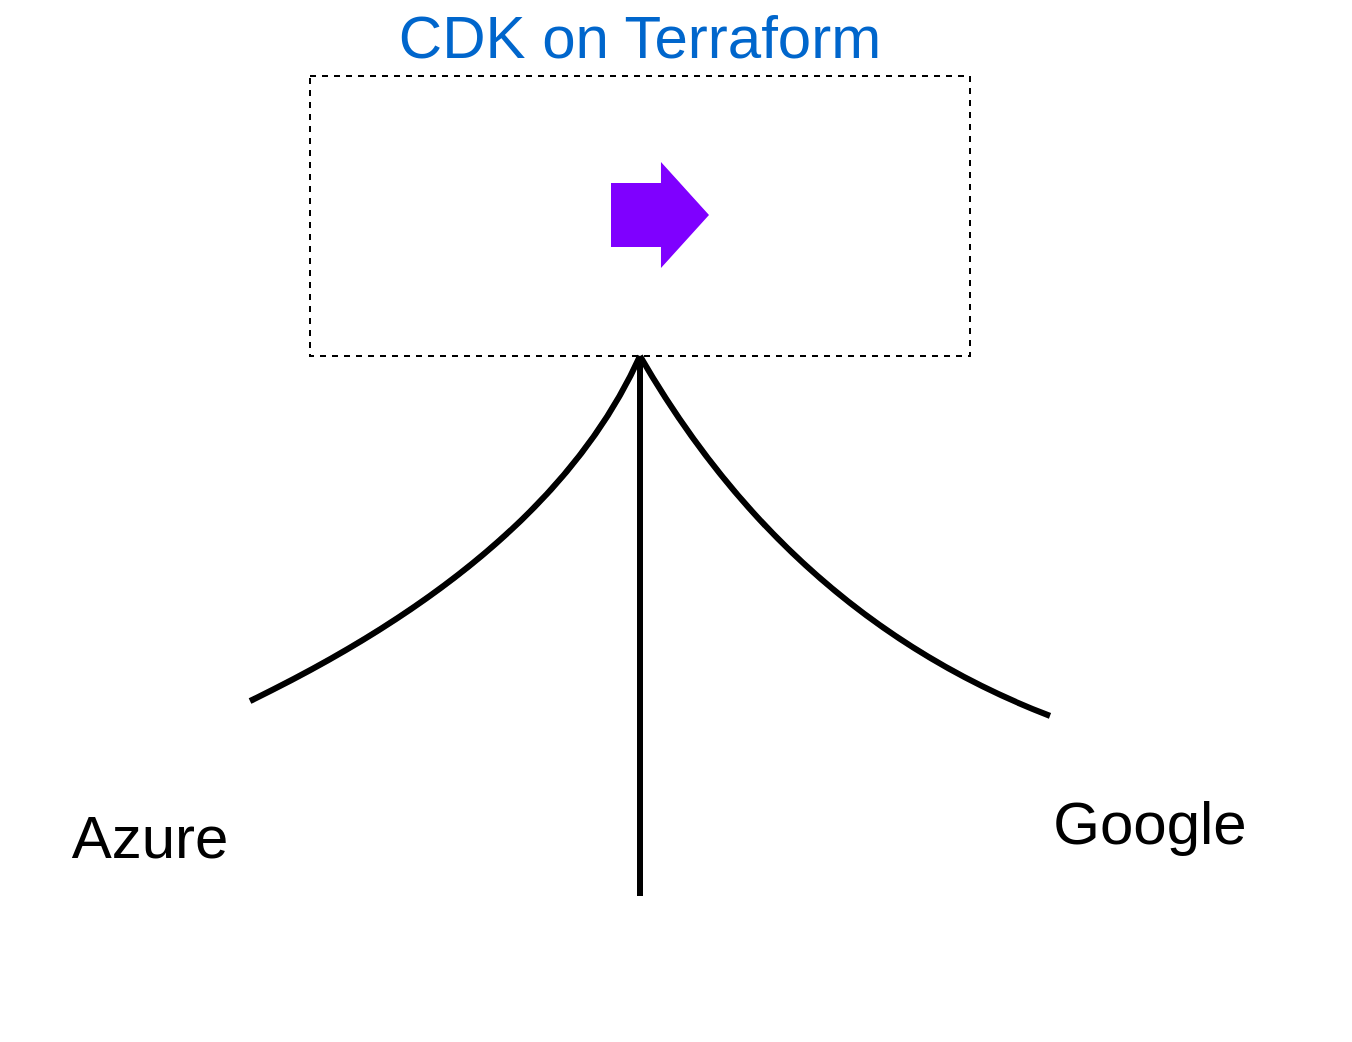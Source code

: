 <mxfile version="13.8.2" type="device" pages="3"><diagram id="IupxUCnsamA6kxNRgyZe" name="Architecture"><mxGraphModel dx="1347" dy="796" grid="1" gridSize="10" guides="1" tooltips="1" connect="1" arrows="1" fold="1" page="1" pageScale="1" pageWidth="827" pageHeight="1169" math="0" shadow="0"><root><mxCell id="YocZ7VLoRpOnlhvRcq97-0"/><mxCell id="YocZ7VLoRpOnlhvRcq97-1" parent="YocZ7VLoRpOnlhvRcq97-0"/><mxCell id="YocZ7VLoRpOnlhvRcq97-3" value="" style="shape=image;verticalLabelPosition=bottom;labelBackgroundColor=#ffffff;verticalAlign=top;aspect=fixed;imageAspect=0;image=https://raw.githubusercontent.com/aws/aws-cdk/master/logo/default-128-dark.png;" vertex="1" parent="YocZ7VLoRpOnlhvRcq97-1"><mxGeometry x="270" y="140" width="100" height="100" as="geometry"/></mxCell><mxCell id="YocZ7VLoRpOnlhvRcq97-4" value="" style="shape=image;verticalLabelPosition=bottom;labelBackgroundColor=#ffffff;verticalAlign=top;aspect=fixed;imageAspect=0;image=https://i.pinimg.com/originals/28/ec/74/28ec7440a57536eebad2931517aa1cce.png;" vertex="1" parent="YocZ7VLoRpOnlhvRcq97-1"><mxGeometry x="430" y="140" width="100" height="100" as="geometry"/></mxCell><mxCell id="YocZ7VLoRpOnlhvRcq97-5" value="" style="shape=flexArrow;endArrow=classic;html=1;fontColor=#0066CC;width=32;endSize=7.67;strokeColor=none;fillColor=#7F00FF;" edge="1" parent="YocZ7VLoRpOnlhvRcq97-1"><mxGeometry width="50" height="50" relative="1" as="geometry"><mxPoint x="380" y="189.5" as="sourcePoint"/><mxPoint x="430" y="189.5" as="targetPoint"/></mxGeometry></mxCell><mxCell id="YocZ7VLoRpOnlhvRcq97-7" value="" style="rounded=0;whiteSpace=wrap;html=1;fillColor=none;fontColor=#0066CC;dashed=1;" vertex="1" parent="YocZ7VLoRpOnlhvRcq97-1"><mxGeometry x="230" y="120" width="330" height="140" as="geometry"/></mxCell><mxCell id="YocZ7VLoRpOnlhvRcq97-8" value="CDK on Terraform" style="text;html=1;strokeColor=none;fillColor=none;align=center;verticalAlign=middle;whiteSpace=wrap;rounded=0;dashed=1;fontColor=#0066CC;strokeWidth=20;fontSize=30;" vertex="1" parent="YocZ7VLoRpOnlhvRcq97-1"><mxGeometry x="250" y="90" width="290" height="20" as="geometry"/></mxCell><mxCell id="YocZ7VLoRpOnlhvRcq97-9" value="" style="shape=image;verticalLabelPosition=bottom;labelBackgroundColor=#ffffff;verticalAlign=top;aspect=fixed;imageAspect=0;image=https://upload.wikimedia.org/wikipedia/commons/thumb/9/93/Amazon_Web_Services_Logo.svg/1280px-Amazon_Web_Services_Logo.svg.png;" vertex="1" parent="YocZ7VLoRpOnlhvRcq97-1"><mxGeometry x="345" y="542" width="100" height="59.81" as="geometry"/></mxCell><mxCell id="YocZ7VLoRpOnlhvRcq97-10" value="" style="shape=image;verticalLabelPosition=bottom;labelBackgroundColor=#ffffff;verticalAlign=top;aspect=fixed;imageAspect=0;image=https://cloud.google.com/images/social-icon-google-cloud-1200-630.png;" vertex="1" parent="YocZ7VLoRpOnlhvRcq97-1"><mxGeometry x="550" y="380" width="200" height="105" as="geometry"/></mxCell><mxCell id="YocZ7VLoRpOnlhvRcq97-12" value="" style="shape=image;verticalLabelPosition=bottom;labelBackgroundColor=#ffffff;verticalAlign=top;aspect=fixed;imageAspect=0;image=https://image.flaticon.com/icons/png/512/873/873107.png;" vertex="1" parent="YocZ7VLoRpOnlhvRcq97-1"><mxGeometry x="100" y="382.5" width="100" height="100" as="geometry"/></mxCell><mxCell id="YocZ7VLoRpOnlhvRcq97-13" value="" style="curved=1;endArrow=none;html=1;fillColor=#7F00FF;fontSize=30;fontColor=#0066CC;exitX=1;exitY=0.5;exitDx=0;exitDy=0;entryX=0.5;entryY=1;entryDx=0;entryDy=0;endFill=0;strokeWidth=3;" edge="1" parent="YocZ7VLoRpOnlhvRcq97-1" source="YocZ7VLoRpOnlhvRcq97-12" target="YocZ7VLoRpOnlhvRcq97-7"><mxGeometry width="50" height="50" relative="1" as="geometry"><mxPoint x="170" y="270" as="sourcePoint"/><mxPoint x="120" y="320" as="targetPoint"/><Array as="points"><mxPoint x="350" y="360"/></Array></mxGeometry></mxCell><mxCell id="YocZ7VLoRpOnlhvRcq97-14" value="" style="curved=1;endArrow=none;html=1;fillColor=#7F00FF;fontSize=30;fontColor=#0066CC;entryX=0.5;entryY=1;entryDx=0;entryDy=0;endFill=0;strokeWidth=3;" edge="1" parent="YocZ7VLoRpOnlhvRcq97-1" target="YocZ7VLoRpOnlhvRcq97-7"><mxGeometry width="50" height="50" relative="1" as="geometry"><mxPoint x="395" y="530" as="sourcePoint"/><mxPoint x="405" y="270" as="targetPoint"/><Array as="points"/></mxGeometry></mxCell><mxCell id="YocZ7VLoRpOnlhvRcq97-15" value="" style="curved=1;endArrow=none;html=1;fillColor=#7F00FF;fontSize=30;fontColor=#0066CC;exitX=0.25;exitY=0.571;exitDx=0;exitDy=0;entryX=0.5;entryY=1;entryDx=0;entryDy=0;endFill=0;strokeWidth=3;exitPerimeter=0;" edge="1" parent="YocZ7VLoRpOnlhvRcq97-1" source="YocZ7VLoRpOnlhvRcq97-10" target="YocZ7VLoRpOnlhvRcq97-7"><mxGeometry width="50" height="50" relative="1" as="geometry"><mxPoint x="210.0" y="442.5" as="sourcePoint"/><mxPoint x="405" y="270" as="targetPoint"/><Array as="points"><mxPoint x="470" y="390"/></Array></mxGeometry></mxCell><mxCell id="YocZ7VLoRpOnlhvRcq97-16" value="&lt;font color=&quot;#000000&quot;&gt;Azure&lt;/font&gt;" style="text;html=1;strokeColor=none;fillColor=none;align=center;verticalAlign=middle;whiteSpace=wrap;rounded=0;dashed=1;fontColor=#0066CC;strokeWidth=20;fontSize=30;" vertex="1" parent="YocZ7VLoRpOnlhvRcq97-1"><mxGeometry x="75" y="490" width="150" height="20" as="geometry"/></mxCell><mxCell id="YocZ7VLoRpOnlhvRcq97-17" value="&lt;font color=&quot;#000000&quot;&gt;Google&lt;/font&gt;" style="text;html=1;strokeColor=none;fillColor=none;align=center;verticalAlign=middle;whiteSpace=wrap;rounded=0;dashed=1;fontColor=#0066CC;strokeWidth=20;fontSize=30;" vertex="1" parent="YocZ7VLoRpOnlhvRcq97-1"><mxGeometry x="575" y="482.5" width="150" height="20" as="geometry"/></mxCell></root></mxGraphModel></diagram><diagram id="t5HqPDgvEfGtUFKD_rVN" name="AWS"><mxGraphModel dx="943" dy="557" grid="1" gridSize="10" guides="1" tooltips="1" connect="1" arrows="1" fold="1" page="1" pageScale="1" pageWidth="827" pageHeight="1169" math="0" shadow="0"><root><mxCell id="0"/><mxCell id="1" parent="0"/><mxCell id="xVOxOV_wlAbwtz-YxozQ-7" value="Availability Zone" style="fillColor=none;strokeColor=#147EBA;dashed=1;verticalAlign=top;fontStyle=0;fontColor=#147EBA;" vertex="1" parent="1"><mxGeometry x="495" y="50" width="140" height="510" as="geometry"/></mxCell><mxCell id="xVOxOV_wlAbwtz-YxozQ-8" value="Availability Zone" style="fillColor=none;strokeColor=#147EBA;dashed=1;verticalAlign=top;fontStyle=0;fontColor=#147EBA;" vertex="1" parent="1"><mxGeometry x="347" y="50" width="140" height="510" as="geometry"/></mxCell><mxCell id="xVOxOV_wlAbwtz-YxozQ-5" value="Availability Zone" style="fillColor=none;strokeColor=#147EBA;dashed=1;verticalAlign=top;fontStyle=0;fontColor=#147EBA;" vertex="1" parent="1"><mxGeometry x="198.5" y="50" width="140" height="510" as="geometry"/></mxCell><mxCell id="T0qKBJCvqPD9Z8WMDNzO-2" value="AWS Cloud" style="points=[[0,0],[0.25,0],[0.5,0],[0.75,0],[1,0],[1,0.25],[1,0.5],[1,0.75],[1,1],[0.75,1],[0.5,1],[0.25,1],[0,1],[0,0.75],[0,0.5],[0,0.25]];outlineConnect=0;gradientColor=none;html=1;whiteSpace=wrap;fontSize=12;fontStyle=0;shape=mxgraph.aws4.group;grIcon=mxgraph.aws4.group_aws_cloud_alt;strokeColor=#232F3E;fillColor=none;verticalAlign=top;align=left;spacingLeft=30;fontColor=#232F3E;dashed=0;" parent="1" vertex="1"><mxGeometry x="150" y="70" width="540" height="480" as="geometry"/></mxCell><mxCell id="T0qKBJCvqPD9Z8WMDNzO-3" value="VPC" style="points=[[0,0],[0.25,0],[0.5,0],[0.75,0],[1,0],[1,0.25],[1,0.5],[1,0.75],[1,1],[0.75,1],[0.5,1],[0.25,1],[0,1],[0,0.75],[0,0.5],[0,0.25]];outlineConnect=0;gradientColor=none;html=1;whiteSpace=wrap;fontSize=12;fontStyle=0;shape=mxgraph.aws4.group;grIcon=mxgraph.aws4.group_vpc;strokeColor=#248814;fillColor=none;verticalAlign=top;align=left;spacingLeft=30;fontColor=#AAB7B8;dashed=0;" parent="1" vertex="1"><mxGeometry x="180" y="105" width="480" height="425" as="geometry"/></mxCell><mxCell id="T0qKBJCvqPD9Z8WMDNzO-7" value="Infra subnet" style="points=[[0,0],[0.25,0],[0.5,0],[0.75,0],[1,0],[1,0.25],[1,0.5],[1,0.75],[1,1],[0.75,1],[0.5,1],[0.25,1],[0,1],[0,0.75],[0,0.5],[0,0.25]];outlineConnect=0;gradientColor=none;html=1;whiteSpace=wrap;fontSize=12;fontStyle=0;shape=mxgraph.aws4.group;grIcon=mxgraph.aws4.group_security_group;grStroke=0;strokeColor=#147EBA;fillColor=#E6F2F8;verticalAlign=top;align=left;spacingLeft=30;fontColor=#147EBA;dashed=0;" parent="1" vertex="1"><mxGeometry x="195" y="260" width="445" height="120" as="geometry"/></mxCell><mxCell id="T0qKBJCvqPD9Z8WMDNzO-4" value="Public subnet (DMZ)" style="points=[[0,0],[0.25,0],[0.5,0],[0.75,0],[1,0],[1,0.25],[1,0.5],[1,0.75],[1,1],[0.75,1],[0.5,1],[0.25,1],[0,1],[0,0.75],[0,0.5],[0,0.25]];outlineConnect=0;gradientColor=none;html=1;whiteSpace=wrap;fontSize=12;fontStyle=0;shape=mxgraph.aws4.group;grIcon=mxgraph.aws4.group_security_group;grStroke=0;strokeColor=#248814;fillColor=#E9F3E6;verticalAlign=top;align=left;spacingLeft=30;fontColor=#248814;dashed=0;" parent="1" vertex="1"><mxGeometry x="195" y="140" width="445" height="110" as="geometry"/></mxCell><mxCell id="T0qKBJCvqPD9Z8WMDNzO-8" value="Private subnet" style="points=[[0,0],[0.25,0],[0.5,0],[0.75,0],[1,0],[1,0.25],[1,0.5],[1,0.75],[1,1],[0.75,1],[0.5,1],[0.25,1],[0,1],[0,0.75],[0,0.5],[0,0.25]];outlineConnect=0;gradientColor=none;html=1;whiteSpace=wrap;fontSize=12;fontStyle=0;shape=mxgraph.aws4.group;grIcon=mxgraph.aws4.group_security_group;grStroke=0;strokeColor=#147EBA;fillColor=#E6F2F8;verticalAlign=top;align=left;spacingLeft=30;fontColor=#147EBA;dashed=0;" parent="1" vertex="1"><mxGeometry x="195.5" y="390" width="445" height="120" as="geometry"/></mxCell><mxCell id="T0qKBJCvqPD9Z8WMDNzO-11" value="NAT&lt;br&gt;Gateway" style="outlineConnect=0;dashed=0;verticalLabelPosition=bottom;verticalAlign=top;align=center;html=1;shape=mxgraph.aws3.vpc_nat_gateway;fillColor=#F58536;gradientColor=none;" parent="1" vertex="1"><mxGeometry x="394" y="170" width="40" height="40" as="geometry"/></mxCell><mxCell id="T0qKBJCvqPD9Z8WMDNzO-12" value="IGW" style="outlineConnect=0;dashed=0;verticalLabelPosition=bottom;verticalAlign=top;align=center;html=1;shape=mxgraph.aws3.internet_gateway;fillColor=#F58534;gradientColor=none;" parent="1" vertex="1"><mxGeometry x="394" y="50" width="40" height="40" as="geometry"/></mxCell><mxCell id="-AM_OQQD7YYHJf-xWPMp-3" value="Internal&lt;br&gt;ELB" style="outlineConnect=0;dashed=0;verticalLabelPosition=bottom;verticalAlign=top;align=center;html=1;shape=mxgraph.aws3.elastic_load_balancing;fillColor=#F58536;gradientColor=none;" parent="1" vertex="1"><mxGeometry x="270" y="290" width="40" height="40" as="geometry"/></mxCell><mxCell id="-AM_OQQD7YYHJf-xWPMp-4" value="EKS" style="outlineConnect=0;fontColor=#232F3E;gradientColor=#F78E04;gradientDirection=north;fillColor=#D05C17;strokeColor=#ffffff;dashed=0;verticalLabelPosition=bottom;verticalAlign=top;align=center;html=1;fontSize=12;fontStyle=0;aspect=fixed;shape=mxgraph.aws4.resourceIcon;resIcon=mxgraph.aws4.eks;" parent="1" vertex="1"><mxGeometry x="270" y="430" width="40" height="40" as="geometry"/></mxCell><mxCell id="-AM_OQQD7YYHJf-xWPMp-1" value="External&lt;br&gt;ELB" style="outlineConnect=0;dashed=0;verticalLabelPosition=bottom;verticalAlign=top;align=center;html=1;shape=mxgraph.aws3.elastic_load_balancing;fillColor=#F58536;gradientColor=none;" parent="1" vertex="1"><mxGeometry x="270" y="170" width="40" height="40" as="geometry"/></mxCell></root></mxGraphModel></diagram><diagram id="HlQONnzXzySJGUIqvy8g" name="Azure"><mxGraphModel dx="943" dy="557" grid="1" gridSize="10" guides="1" tooltips="1" connect="1" arrows="1" fold="1" page="1" pageScale="1" pageWidth="827" pageHeight="1169" math="0" shadow="0"><root><mxCell id="Z8LuBfehWs1CRwlK5FNl-0"/><mxCell id="Z8LuBfehWs1CRwlK5FNl-1" parent="Z8LuBfehWs1CRwlK5FNl-0"/><mxCell id="KrikW-vOvqPY4cRfiQ2t-0" value="" style="rounded=0;whiteSpace=wrap;html=1;strokeColor=none;fillColor=#E3E3E3;" vertex="1" parent="Z8LuBfehWs1CRwlK5FNl-1"><mxGeometry x="540" y="70" width="540" height="570" as="geometry"/></mxCell><mxCell id="KrikW-vOvqPY4cRfiQ2t-1" value="" style="rounded=0;whiteSpace=wrap;html=1;strokeColor=none;fillColor=#B8EDF5;" vertex="1" parent="Z8LuBfehWs1CRwlK5FNl-1"><mxGeometry x="587.75" y="510" width="444.5" height="110" as="geometry"/></mxCell><mxCell id="KrikW-vOvqPY4cRfiQ2t-2" value="" style="aspect=fixed;html=1;points=[];align=center;image;fontSize=12;image=img/lib/azure2/networking/Virtual_Networks.svg;" vertex="1" parent="Z8LuBfehWs1CRwlK5FNl-1"><mxGeometry x="547.75" y="80" width="40" height="23.88" as="geometry"/></mxCell><mxCell id="KrikW-vOvqPY4cRfiQ2t-3" value="" style="rounded=0;whiteSpace=wrap;html=1;strokeColor=none;fillColor=#E4F5E4;" vertex="1" parent="Z8LuBfehWs1CRwlK5FNl-1"><mxGeometry x="587.75" y="140" width="444.5" height="110" as="geometry"/></mxCell><mxCell id="KrikW-vOvqPY4cRfiQ2t-4" value="" style="rounded=0;whiteSpace=wrap;html=1;strokeColor=none;fillColor=#F5F0D8;" vertex="1" parent="Z8LuBfehWs1CRwlK5FNl-1"><mxGeometry x="587.75" y="262.5" width="444.5" height="110" as="geometry"/></mxCell><mxCell id="KrikW-vOvqPY4cRfiQ2t-5" value="" style="rounded=0;whiteSpace=wrap;html=1;strokeColor=none;fillColor=#B8EDF5;" vertex="1" parent="Z8LuBfehWs1CRwlK5FNl-1"><mxGeometry x="587.75" y="390" width="444.5" height="110" as="geometry"/></mxCell><mxCell id="KrikW-vOvqPY4cRfiQ2t-6" value="" style="aspect=fixed;html=1;points=[];align=center;image;fontSize=12;image=img/lib/azure2/networking/NAT.svg;fillColor=#E3E3E3;" vertex="1" parent="Z8LuBfehWs1CRwlK5FNl-1"><mxGeometry x="797.75" y="290" width="40" height="40" as="geometry"/></mxCell><mxCell id="KrikW-vOvqPY4cRfiQ2t-7" value="Availability Zone" style="fillColor=none;strokeColor=#147EBA;dashed=1;verticalAlign=top;fontStyle=0;fontColor=#147EBA;" vertex="1" parent="Z8LuBfehWs1CRwlK5FNl-1"><mxGeometry x="888.25" y="50" width="140" height="600" as="geometry"/></mxCell><mxCell id="KrikW-vOvqPY4cRfiQ2t-8" value="Availability Zone" style="fillColor=none;strokeColor=#147EBA;dashed=1;verticalAlign=top;fontStyle=0;fontColor=#147EBA;" vertex="1" parent="Z8LuBfehWs1CRwlK5FNl-1"><mxGeometry x="740" y="50" width="140" height="600" as="geometry"/></mxCell><mxCell id="KrikW-vOvqPY4cRfiQ2t-9" value="Availability Zone" style="fillColor=none;strokeColor=#147EBA;dashed=1;verticalAlign=top;fontStyle=0;fontColor=#147EBA;" vertex="1" parent="Z8LuBfehWs1CRwlK5FNl-1"><mxGeometry x="590.75" y="50" width="140" height="600" as="geometry"/></mxCell><mxCell id="KrikW-vOvqPY4cRfiQ2t-10" value="Virtual Network" style="text;html=1;strokeColor=none;fillColor=none;align=center;verticalAlign=middle;whiteSpace=wrap;rounded=0;" vertex="1" parent="Z8LuBfehWs1CRwlK5FNl-1"><mxGeometry x="547.75" y="110" width="40" height="20" as="geometry"/></mxCell><mxCell id="KrikW-vOvqPY4cRfiQ2t-11" value="NAT subnet" style="text;html=1;strokeColor=none;fillColor=none;align=left;verticalAlign=middle;whiteSpace=wrap;rounded=0;fontColor=#FFB570;" vertex="1" parent="Z8LuBfehWs1CRwlK5FNl-1"><mxGeometry x="597.75" y="270" width="70" height="20" as="geometry"/></mxCell><mxCell id="KrikW-vOvqPY4cRfiQ2t-12" value="" style="aspect=fixed;html=1;points=[];align=center;image;fontSize=12;image=img/lib/azure2/networking/Load_Balancers.svg;fillColor=#E3E3E3;" vertex="1" parent="Z8LuBfehWs1CRwlK5FNl-1"><mxGeometry x="827.75" y="430" width="40" height="40" as="geometry"/></mxCell><mxCell id="KrikW-vOvqPY4cRfiQ2t-13" value="" style="aspect=fixed;html=1;points=[];align=center;image;fontSize=12;image=img/lib/azure2/compute/Kubernetes_Services.svg;" vertex="1" parent="Z8LuBfehWs1CRwlK5FNl-1"><mxGeometry x="757.75" y="430" width="40" height="35.29" as="geometry"/></mxCell><mxCell id="KrikW-vOvqPY4cRfiQ2t-14" value="NAT Gateway" style="text;html=1;strokeColor=none;fillColor=none;align=center;verticalAlign=middle;whiteSpace=wrap;rounded=0;" vertex="1" parent="Z8LuBfehWs1CRwlK5FNl-1"><mxGeometry x="797.75" y="340" width="40" height="20" as="geometry"/></mxCell><mxCell id="KrikW-vOvqPY4cRfiQ2t-15" value="AKS" style="text;html=1;strokeColor=none;fillColor=none;align=center;verticalAlign=middle;whiteSpace=wrap;rounded=0;" vertex="1" parent="Z8LuBfehWs1CRwlK5FNl-1"><mxGeometry x="757.75" y="470" width="40" height="20" as="geometry"/></mxCell><mxCell id="KrikW-vOvqPY4cRfiQ2t-16" value="Load&lt;br&gt;Balancer" style="text;html=1;strokeColor=none;fillColor=none;align=center;verticalAlign=middle;whiteSpace=wrap;rounded=0;" vertex="1" parent="Z8LuBfehWs1CRwlK5FNl-1"><mxGeometry x="829.75" y="476" width="40" height="20" as="geometry"/></mxCell><mxCell id="KrikW-vOvqPY4cRfiQ2t-17" value="Public subnet" style="text;html=1;strokeColor=none;fillColor=none;align=left;verticalAlign=middle;whiteSpace=wrap;rounded=0;fontColor=#30913A;" vertex="1" parent="Z8LuBfehWs1CRwlK5FNl-1"><mxGeometry x="597.75" y="150" width="90" height="20" as="geometry"/></mxCell><mxCell id="KrikW-vOvqPY4cRfiQ2t-18" value="Infra subnet" style="text;html=1;strokeColor=none;fillColor=none;align=left;verticalAlign=middle;whiteSpace=wrap;rounded=0;fontColor=#0066CC;" vertex="1" parent="Z8LuBfehWs1CRwlK5FNl-1"><mxGeometry x="597.75" y="400" width="90" height="20" as="geometry"/></mxCell><mxCell id="KrikW-vOvqPY4cRfiQ2t-19" value="Private subnet" style="text;html=1;strokeColor=none;fillColor=none;align=left;verticalAlign=middle;whiteSpace=wrap;rounded=0;fontColor=#0066CC;" vertex="1" parent="Z8LuBfehWs1CRwlK5FNl-1"><mxGeometry x="597.75" y="520" width="90" height="20" as="geometry"/></mxCell></root></mxGraphModel></diagram></mxfile>